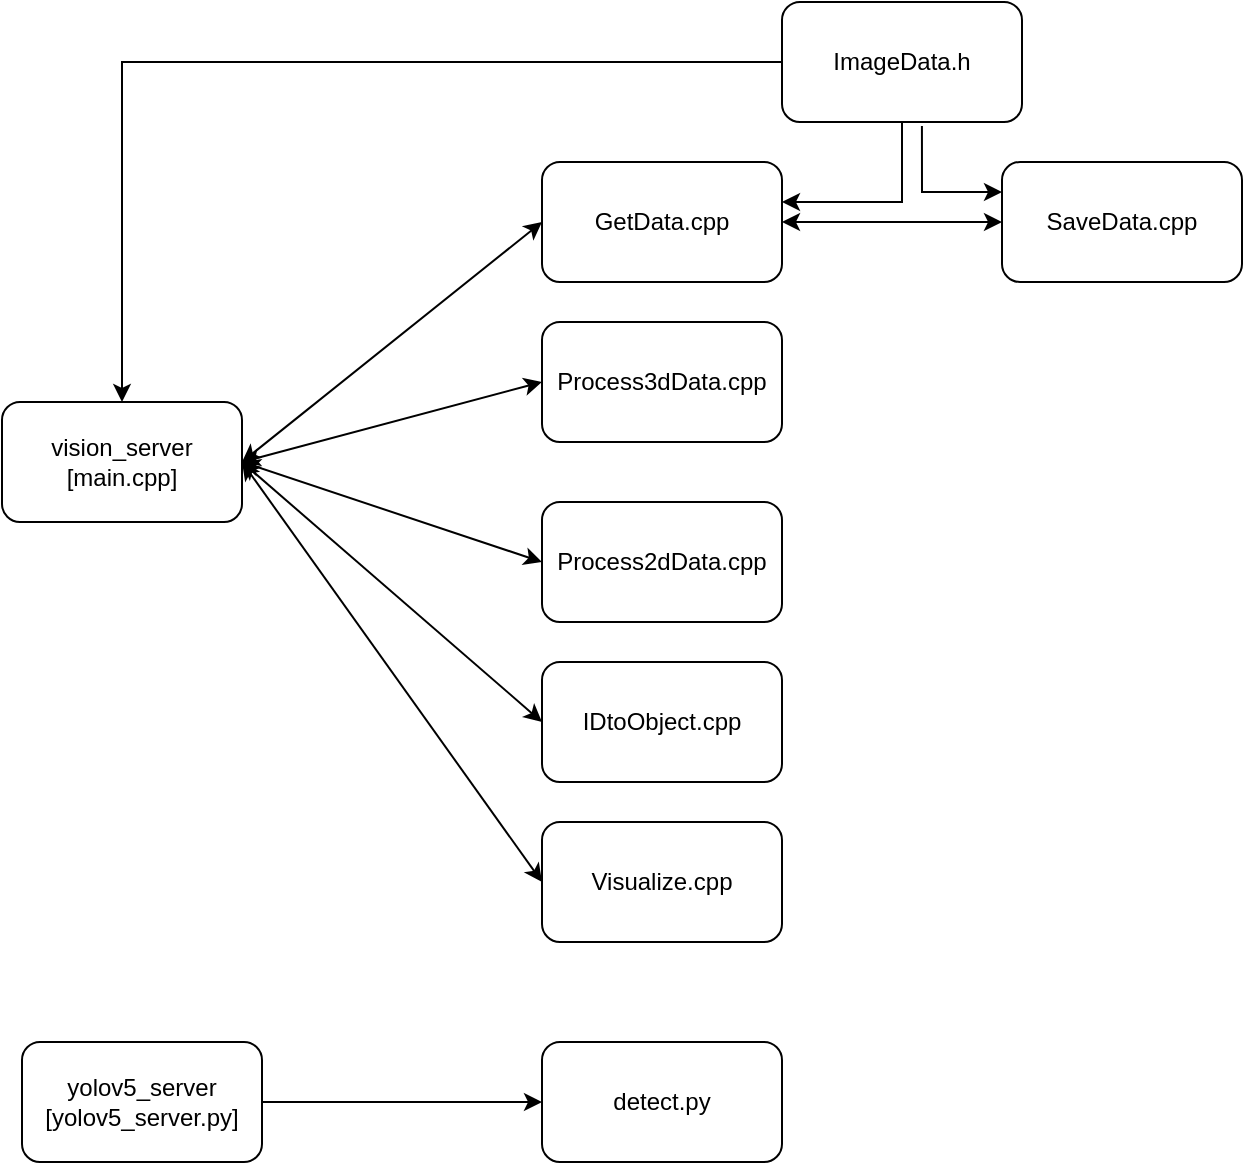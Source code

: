 <mxfile version="16.5.3" type="device"><diagram id="c_3xm3OgNI7ZwgFO9y_z" name="Page-1"><mxGraphModel dx="981" dy="546" grid="1" gridSize="10" guides="1" tooltips="1" connect="1" arrows="1" fold="1" page="1" pageScale="1" pageWidth="850" pageHeight="1100" math="0" shadow="0"><root><mxCell id="0"/><mxCell id="1" parent="0"/><mxCell id="r8NjmTE0eZmPvkYgNacg-9" value="&lt;div&gt;vision_server&lt;/div&gt;&lt;div&gt;[main.cpp]&lt;br&gt;&lt;/div&gt;" style="rounded=1;whiteSpace=wrap;html=1;" vertex="1" parent="1"><mxGeometry x="270" y="570" width="120" height="60" as="geometry"/></mxCell><mxCell id="r8NjmTE0eZmPvkYgNacg-11" value="GetData.cpp" style="rounded=1;whiteSpace=wrap;html=1;" vertex="1" parent="1"><mxGeometry x="540" y="450" width="120" height="60" as="geometry"/></mxCell><mxCell id="r8NjmTE0eZmPvkYgNacg-12" value="Process3dData.cpp" style="rounded=1;whiteSpace=wrap;html=1;" vertex="1" parent="1"><mxGeometry x="540" y="530" width="120" height="60" as="geometry"/></mxCell><mxCell id="r8NjmTE0eZmPvkYgNacg-13" value="Process2dData.cpp" style="rounded=1;whiteSpace=wrap;html=1;" vertex="1" parent="1"><mxGeometry x="540" y="620" width="120" height="60" as="geometry"/></mxCell><mxCell id="r8NjmTE0eZmPvkYgNacg-14" value="IDtoObject.cpp" style="rounded=1;whiteSpace=wrap;html=1;" vertex="1" parent="1"><mxGeometry x="540" y="700" width="120" height="60" as="geometry"/></mxCell><mxCell id="r8NjmTE0eZmPvkYgNacg-15" value="Visualize.cpp" style="rounded=1;whiteSpace=wrap;html=1;" vertex="1" parent="1"><mxGeometry x="540" y="780" width="120" height="60" as="geometry"/></mxCell><mxCell id="r8NjmTE0eZmPvkYgNacg-24" value="" style="endArrow=classic;startArrow=classic;html=1;rounded=0;exitX=1;exitY=0.5;exitDx=0;exitDy=0;entryX=0;entryY=0.5;entryDx=0;entryDy=0;" edge="1" parent="1" source="r8NjmTE0eZmPvkYgNacg-9" target="r8NjmTE0eZmPvkYgNacg-11"><mxGeometry width="50" height="50" relative="1" as="geometry"><mxPoint x="400" y="610" as="sourcePoint"/><mxPoint x="550" y="400" as="targetPoint"/></mxGeometry></mxCell><mxCell id="r8NjmTE0eZmPvkYgNacg-25" value="" style="endArrow=classic;startArrow=classic;html=1;rounded=0;exitX=1;exitY=0.5;exitDx=0;exitDy=0;entryX=0;entryY=0.5;entryDx=0;entryDy=0;" edge="1" parent="1" source="r8NjmTE0eZmPvkYgNacg-9" target="r8NjmTE0eZmPvkYgNacg-12"><mxGeometry width="50" height="50" relative="1" as="geometry"><mxPoint x="410" y="620" as="sourcePoint"/><mxPoint x="560" y="410" as="targetPoint"/></mxGeometry></mxCell><mxCell id="r8NjmTE0eZmPvkYgNacg-26" value="" style="endArrow=classic;startArrow=classic;html=1;rounded=0;exitX=1;exitY=0.5;exitDx=0;exitDy=0;entryX=0;entryY=0.5;entryDx=0;entryDy=0;" edge="1" parent="1" source="r8NjmTE0eZmPvkYgNacg-9" target="r8NjmTE0eZmPvkYgNacg-13"><mxGeometry width="50" height="50" relative="1" as="geometry"><mxPoint x="420" y="630" as="sourcePoint"/><mxPoint x="570" y="420" as="targetPoint"/></mxGeometry></mxCell><mxCell id="r8NjmTE0eZmPvkYgNacg-27" value="" style="endArrow=classic;startArrow=classic;html=1;rounded=0;exitX=1;exitY=0.5;exitDx=0;exitDy=0;entryX=0;entryY=0.5;entryDx=0;entryDy=0;" edge="1" parent="1" source="r8NjmTE0eZmPvkYgNacg-9" target="r8NjmTE0eZmPvkYgNacg-14"><mxGeometry width="50" height="50" relative="1" as="geometry"><mxPoint x="430" y="640" as="sourcePoint"/><mxPoint x="580" y="430" as="targetPoint"/></mxGeometry></mxCell><mxCell id="r8NjmTE0eZmPvkYgNacg-28" value="" style="endArrow=classic;startArrow=classic;html=1;rounded=0;exitX=1;exitY=0.5;exitDx=0;exitDy=0;entryX=0;entryY=0.5;entryDx=0;entryDy=0;" edge="1" parent="1" source="r8NjmTE0eZmPvkYgNacg-9" target="r8NjmTE0eZmPvkYgNacg-15"><mxGeometry width="50" height="50" relative="1" as="geometry"><mxPoint x="440" y="650" as="sourcePoint"/><mxPoint x="590" y="440" as="targetPoint"/></mxGeometry></mxCell><mxCell id="r8NjmTE0eZmPvkYgNacg-29" value="ImageData.h" style="rounded=1;whiteSpace=wrap;html=1;" vertex="1" parent="1"><mxGeometry x="660" y="370" width="120" height="60" as="geometry"/></mxCell><mxCell id="r8NjmTE0eZmPvkYgNacg-30" value="SaveData.cpp" style="rounded=1;whiteSpace=wrap;html=1;" vertex="1" parent="1"><mxGeometry x="770" y="450" width="120" height="60" as="geometry"/></mxCell><mxCell id="r8NjmTE0eZmPvkYgNacg-31" value="" style="endArrow=classic;html=1;rounded=0;exitX=0.5;exitY=1;exitDx=0;exitDy=0;" edge="1" parent="1" source="r8NjmTE0eZmPvkYgNacg-29"><mxGeometry width="50" height="50" relative="1" as="geometry"><mxPoint x="430" y="600" as="sourcePoint"/><mxPoint x="660" y="470" as="targetPoint"/><Array as="points"><mxPoint x="720" y="470"/></Array></mxGeometry></mxCell><mxCell id="r8NjmTE0eZmPvkYgNacg-32" value="" style="endArrow=classic;html=1;rounded=0;exitX=0;exitY=0.5;exitDx=0;exitDy=0;entryX=0.5;entryY=0;entryDx=0;entryDy=0;" edge="1" parent="1" source="r8NjmTE0eZmPvkYgNacg-29" target="r8NjmTE0eZmPvkYgNacg-9"><mxGeometry width="50" height="50" relative="1" as="geometry"><mxPoint x="430" y="600" as="sourcePoint"/><mxPoint x="480" y="550" as="targetPoint"/><Array as="points"><mxPoint x="330" y="400"/></Array></mxGeometry></mxCell><mxCell id="r8NjmTE0eZmPvkYgNacg-34" value="" style="endArrow=classic;startArrow=classic;html=1;rounded=0;exitX=1;exitY=0.5;exitDx=0;exitDy=0;entryX=0;entryY=0.5;entryDx=0;entryDy=0;" edge="1" parent="1" source="r8NjmTE0eZmPvkYgNacg-11" target="r8NjmTE0eZmPvkYgNacg-30"><mxGeometry width="50" height="50" relative="1" as="geometry"><mxPoint x="430" y="600" as="sourcePoint"/><mxPoint x="480" y="550" as="targetPoint"/></mxGeometry></mxCell><mxCell id="r8NjmTE0eZmPvkYgNacg-35" value="" style="endArrow=classic;html=1;rounded=0;exitX=0.583;exitY=1.033;exitDx=0;exitDy=0;entryX=0;entryY=0.25;entryDx=0;entryDy=0;exitPerimeter=0;" edge="1" parent="1" source="r8NjmTE0eZmPvkYgNacg-29" target="r8NjmTE0eZmPvkYgNacg-30"><mxGeometry width="50" height="50" relative="1" as="geometry"><mxPoint x="430" y="600" as="sourcePoint"/><mxPoint x="480" y="550" as="targetPoint"/><Array as="points"><mxPoint x="730" y="465"/></Array></mxGeometry></mxCell><mxCell id="r8NjmTE0eZmPvkYgNacg-39" value="" style="edgeStyle=orthogonalEdgeStyle;rounded=0;orthogonalLoop=1;jettySize=auto;html=1;" edge="1" parent="1" source="r8NjmTE0eZmPvkYgNacg-37" target="r8NjmTE0eZmPvkYgNacg-38"><mxGeometry relative="1" as="geometry"/></mxCell><mxCell id="r8NjmTE0eZmPvkYgNacg-37" value="yolov5_server&lt;div&gt;[yolov5_server.py]&lt;br&gt;&lt;/div&gt;" style="rounded=1;whiteSpace=wrap;html=1;" vertex="1" parent="1"><mxGeometry x="280" y="890" width="120" height="60" as="geometry"/></mxCell><mxCell id="r8NjmTE0eZmPvkYgNacg-38" value="detect.py" style="rounded=1;whiteSpace=wrap;html=1;" vertex="1" parent="1"><mxGeometry x="540" y="890" width="120" height="60" as="geometry"/></mxCell></root></mxGraphModel></diagram></mxfile>